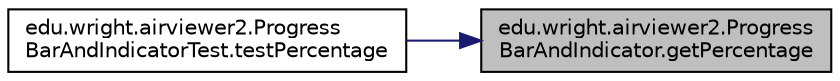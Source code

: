 digraph "edu.wright.airviewer2.ProgressBarAndIndicator.getPercentage"
{
 // LATEX_PDF_SIZE
  edge [fontname="Helvetica",fontsize="10",labelfontname="Helvetica",labelfontsize="10"];
  node [fontname="Helvetica",fontsize="10",shape=record];
  rankdir="RL";
  Node1 [label="edu.wright.airviewer2.Progress\lBarAndIndicator.getPercentage",height=0.2,width=0.4,color="black", fillcolor="grey75", style="filled", fontcolor="black",tooltip="Issue Issue Pull request"];
  Node1 -> Node2 [dir="back",color="midnightblue",fontsize="10",style="solid",fontname="Helvetica"];
  Node2 [label="edu.wright.airviewer2.Progress\lBarAndIndicatorTest.testPercentage",height=0.2,width=0.4,color="black", fillcolor="white", style="filled",URL="$classedu_1_1wright_1_1airviewer2_1_1_progress_bar_and_indicator_test_affd475765ad309557a70735044f0d219.html#affd475765ad309557a70735044f0d219",tooltip="issue issue These are the test cases for progress bar and progress indicator functionality"];
}
